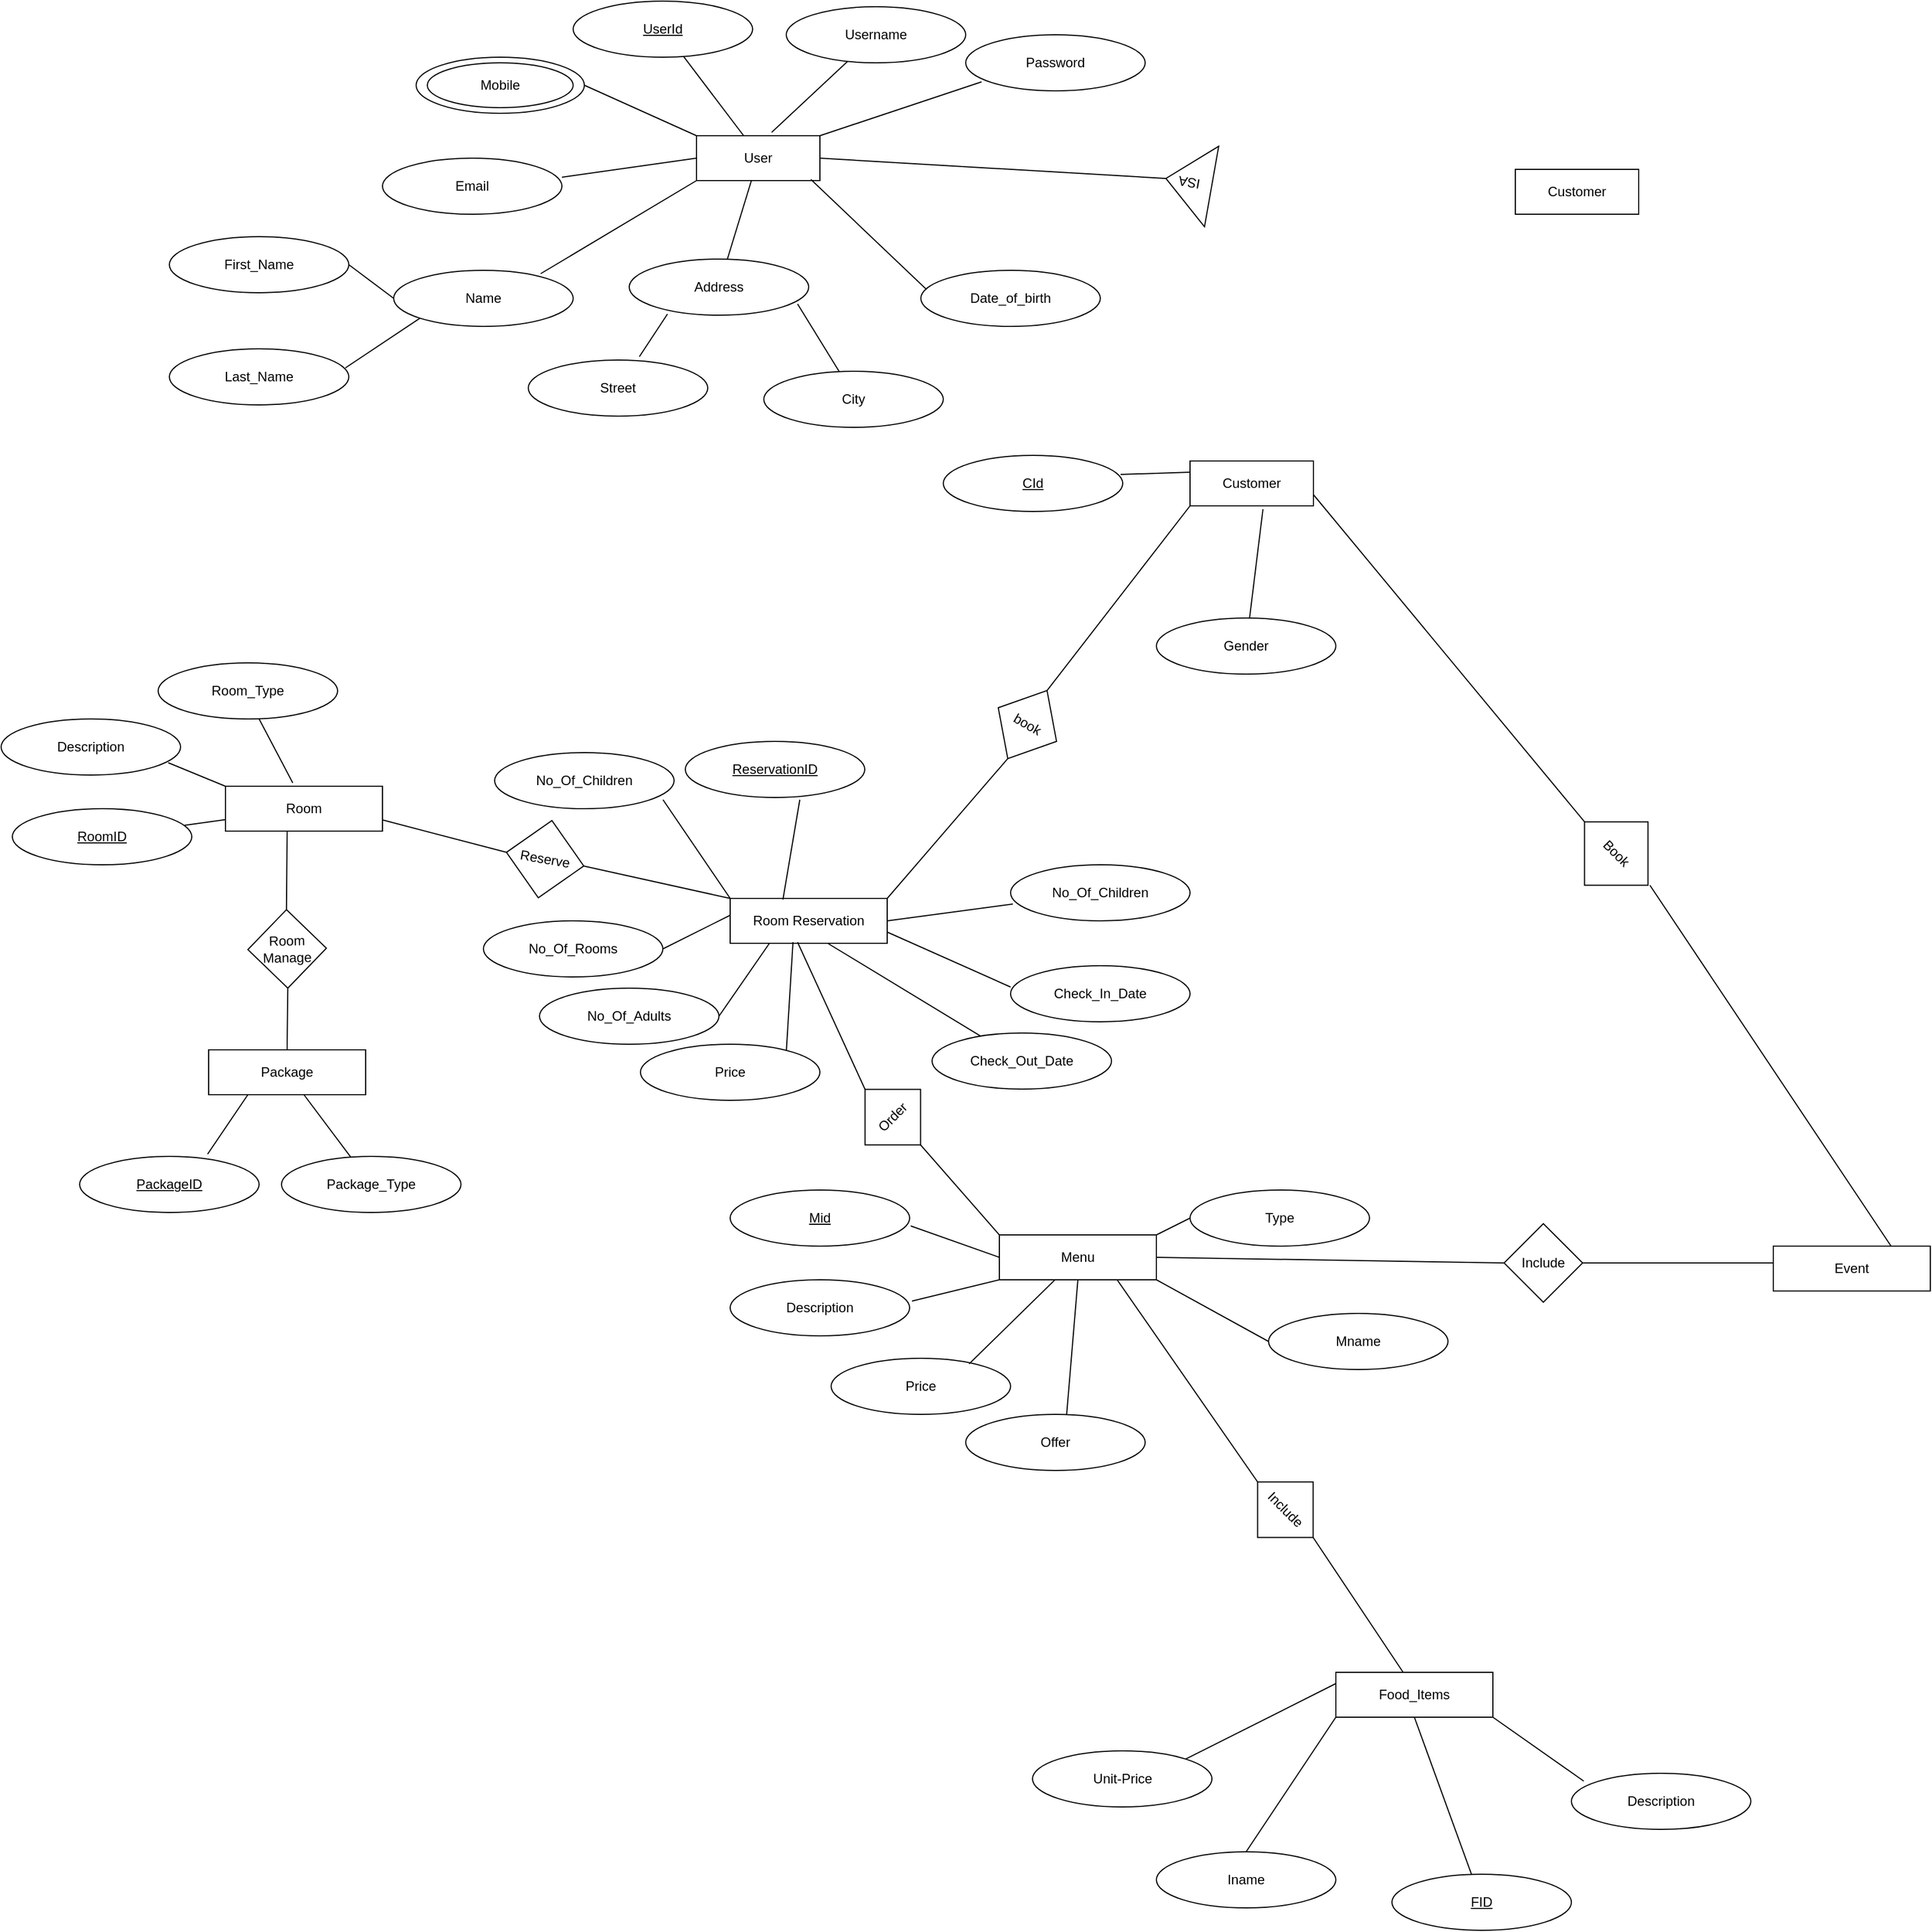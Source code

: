 <mxfile version="14.7.3" type="github">
  <diagram id="YPV3U6656D_M8a14Zf06" name="Page-1">
    <mxGraphModel dx="1884" dy="788" grid="1" gridSize="10" guides="1" tooltips="1" connect="1" arrows="1" fold="1" page="1" pageScale="1" pageWidth="1169" pageHeight="1654" math="0" shadow="0">
      <root>
        <mxCell id="0" />
        <mxCell id="1" parent="0" />
        <mxCell id="ywrFgfz7s8btJCYknNwE-1" value="User" style="rounded=0;whiteSpace=wrap;html=1;" parent="1" vertex="1">
          <mxGeometry x="160" y="140" width="110" height="40" as="geometry" />
        </mxCell>
        <mxCell id="ywrFgfz7s8btJCYknNwE-2" value="Username" style="ellipse;whiteSpace=wrap;html=1;" parent="1" vertex="1">
          <mxGeometry x="240" y="25" width="160" height="50" as="geometry" />
        </mxCell>
        <mxCell id="ywrFgfz7s8btJCYknNwE-3" value="Password" style="ellipse;whiteSpace=wrap;html=1;" parent="1" vertex="1">
          <mxGeometry x="400" y="50" width="160" height="50" as="geometry" />
        </mxCell>
        <mxCell id="ywrFgfz7s8btJCYknNwE-4" value="Date_of_birth" style="ellipse;whiteSpace=wrap;html=1;" parent="1" vertex="1">
          <mxGeometry x="360" y="260" width="160" height="50" as="geometry" />
        </mxCell>
        <mxCell id="ywrFgfz7s8btJCYknNwE-5" value="Last_Name" style="ellipse;whiteSpace=wrap;html=1;" parent="1" vertex="1">
          <mxGeometry x="-310" y="330" width="160" height="50" as="geometry" />
        </mxCell>
        <mxCell id="ywrFgfz7s8btJCYknNwE-6" value="First_Name" style="ellipse;whiteSpace=wrap;html=1;" parent="1" vertex="1">
          <mxGeometry x="-310" y="230" width="160" height="50" as="geometry" />
        </mxCell>
        <mxCell id="ywrFgfz7s8btJCYknNwE-7" value="Name" style="ellipse;whiteSpace=wrap;html=1;" parent="1" vertex="1">
          <mxGeometry x="-110" y="260" width="160" height="50" as="geometry" />
        </mxCell>
        <mxCell id="ywrFgfz7s8btJCYknNwE-8" value="&lt;u&gt;UserId&lt;/u&gt;" style="ellipse;whiteSpace=wrap;html=1;" parent="1" vertex="1">
          <mxGeometry x="50" y="20" width="160" height="50" as="geometry" />
        </mxCell>
        <mxCell id="ywrFgfz7s8btJCYknNwE-9" value="Username" style="ellipse;whiteSpace=wrap;html=1;" parent="1" vertex="1">
          <mxGeometry x="-90" y="70" width="150" height="50" as="geometry" />
        </mxCell>
        <mxCell id="ywrFgfz7s8btJCYknNwE-11" value="Email" style="ellipse;whiteSpace=wrap;html=1;" parent="1" vertex="1">
          <mxGeometry x="-120" y="160" width="160" height="50" as="geometry" />
        </mxCell>
        <mxCell id="ywrFgfz7s8btJCYknNwE-12" value="City" style="ellipse;whiteSpace=wrap;html=1;" parent="1" vertex="1">
          <mxGeometry x="220" y="350" width="160" height="50" as="geometry" />
        </mxCell>
        <mxCell id="ywrFgfz7s8btJCYknNwE-13" value="Street" style="ellipse;whiteSpace=wrap;html=1;" parent="1" vertex="1">
          <mxGeometry x="10" y="340" width="160" height="50" as="geometry" />
        </mxCell>
        <mxCell id="ywrFgfz7s8btJCYknNwE-14" value="Address" style="ellipse;whiteSpace=wrap;html=1;" parent="1" vertex="1">
          <mxGeometry x="100" y="250" width="160" height="50" as="geometry" />
        </mxCell>
        <mxCell id="ywrFgfz7s8btJCYknNwE-10" value="Mobile" style="ellipse;whiteSpace=wrap;html=1;" parent="1" vertex="1">
          <mxGeometry x="-80" y="75" width="130" height="40" as="geometry" />
        </mxCell>
        <mxCell id="ywrFgfz7s8btJCYknNwE-15" value="" style="endArrow=none;html=1;exitX=0.609;exitY=-0.075;exitDx=0;exitDy=0;exitPerimeter=0;" parent="1" source="ywrFgfz7s8btJCYknNwE-1" target="ywrFgfz7s8btJCYknNwE-2" edge="1">
          <mxGeometry width="50" height="50" relative="1" as="geometry">
            <mxPoint x="220" y="210" as="sourcePoint" />
            <mxPoint x="270" y="160" as="targetPoint" />
          </mxGeometry>
        </mxCell>
        <mxCell id="ywrFgfz7s8btJCYknNwE-16" value="" style="endArrow=none;html=1;exitX=1;exitY=0;exitDx=0;exitDy=0;entryX=0.088;entryY=0.84;entryDx=0;entryDy=0;entryPerimeter=0;" parent="1" source="ywrFgfz7s8btJCYknNwE-1" target="ywrFgfz7s8btJCYknNwE-3" edge="1">
          <mxGeometry width="50" height="50" relative="1" as="geometry">
            <mxPoint x="236.99" y="147" as="sourcePoint" />
            <mxPoint x="304.653" y="83.712" as="targetPoint" />
          </mxGeometry>
        </mxCell>
        <mxCell id="ywrFgfz7s8btJCYknNwE-17" value="" style="endArrow=none;html=1;exitX=0.382;exitY=0;exitDx=0;exitDy=0;exitPerimeter=0;" parent="1" source="ywrFgfz7s8btJCYknNwE-1" target="ywrFgfz7s8btJCYknNwE-8" edge="1">
          <mxGeometry width="50" height="50" relative="1" as="geometry">
            <mxPoint x="246.99" y="157" as="sourcePoint" />
            <mxPoint x="314.653" y="93.712" as="targetPoint" />
          </mxGeometry>
        </mxCell>
        <mxCell id="ywrFgfz7s8btJCYknNwE-18" value="" style="endArrow=none;html=1;exitX=0;exitY=0;exitDx=0;exitDy=0;entryX=1;entryY=0.5;entryDx=0;entryDy=0;" parent="1" source="ywrFgfz7s8btJCYknNwE-1" target="ywrFgfz7s8btJCYknNwE-9" edge="1">
          <mxGeometry width="50" height="50" relative="1" as="geometry">
            <mxPoint x="256.99" y="167" as="sourcePoint" />
            <mxPoint x="324.653" y="103.712" as="targetPoint" />
          </mxGeometry>
        </mxCell>
        <mxCell id="ywrFgfz7s8btJCYknNwE-19" value="" style="endArrow=none;html=1;exitX=0;exitY=0.5;exitDx=0;exitDy=0;entryX=1;entryY=0.34;entryDx=0;entryDy=0;entryPerimeter=0;" parent="1" source="ywrFgfz7s8btJCYknNwE-1" target="ywrFgfz7s8btJCYknNwE-11" edge="1">
          <mxGeometry width="50" height="50" relative="1" as="geometry">
            <mxPoint x="266.99" y="177" as="sourcePoint" />
            <mxPoint x="334.653" y="113.712" as="targetPoint" />
          </mxGeometry>
        </mxCell>
        <mxCell id="ywrFgfz7s8btJCYknNwE-20" value="" style="endArrow=none;html=1;exitX=0.819;exitY=0.06;exitDx=0;exitDy=0;exitPerimeter=0;entryX=0;entryY=1;entryDx=0;entryDy=0;" parent="1" source="ywrFgfz7s8btJCYknNwE-7" target="ywrFgfz7s8btJCYknNwE-1" edge="1">
          <mxGeometry width="50" height="50" relative="1" as="geometry">
            <mxPoint x="30" y="260" as="sourcePoint" />
            <mxPoint x="344.653" y="123.712" as="targetPoint" />
          </mxGeometry>
        </mxCell>
        <mxCell id="ywrFgfz7s8btJCYknNwE-21" value="" style="endArrow=none;html=1;" parent="1" source="ywrFgfz7s8btJCYknNwE-14" target="ywrFgfz7s8btJCYknNwE-1" edge="1">
          <mxGeometry width="50" height="50" relative="1" as="geometry">
            <mxPoint x="286.99" y="197" as="sourcePoint" />
            <mxPoint x="354.653" y="133.712" as="targetPoint" />
          </mxGeometry>
        </mxCell>
        <mxCell id="ywrFgfz7s8btJCYknNwE-22" value="" style="endArrow=none;html=1;exitX=0.031;exitY=0.34;exitDx=0;exitDy=0;exitPerimeter=0;entryX=0.927;entryY=0.975;entryDx=0;entryDy=0;entryPerimeter=0;" parent="1" source="ywrFgfz7s8btJCYknNwE-4" target="ywrFgfz7s8btJCYknNwE-1" edge="1">
          <mxGeometry width="50" height="50" relative="1" as="geometry">
            <mxPoint x="296.99" y="207" as="sourcePoint" />
            <mxPoint x="364.653" y="143.712" as="targetPoint" />
          </mxGeometry>
        </mxCell>
        <mxCell id="ywrFgfz7s8btJCYknNwE-23" value="" style="endArrow=none;html=1;exitX=0.619;exitY=-0.06;exitDx=0;exitDy=0;exitPerimeter=0;entryX=0.213;entryY=0.98;entryDx=0;entryDy=0;entryPerimeter=0;" parent="1" source="ywrFgfz7s8btJCYknNwE-13" target="ywrFgfz7s8btJCYknNwE-14" edge="1">
          <mxGeometry width="50" height="50" relative="1" as="geometry">
            <mxPoint x="306.99" y="217" as="sourcePoint" />
            <mxPoint x="374.653" y="153.712" as="targetPoint" />
          </mxGeometry>
        </mxCell>
        <mxCell id="ywrFgfz7s8btJCYknNwE-24" value="" style="endArrow=none;html=1;exitX=0.938;exitY=0.8;exitDx=0;exitDy=0;entryX=0.419;entryY=0;entryDx=0;entryDy=0;entryPerimeter=0;exitPerimeter=0;" parent="1" source="ywrFgfz7s8btJCYknNwE-14" target="ywrFgfz7s8btJCYknNwE-12" edge="1">
          <mxGeometry width="50" height="50" relative="1" as="geometry">
            <mxPoint x="316.99" y="227" as="sourcePoint" />
            <mxPoint x="384.653" y="163.712" as="targetPoint" />
          </mxGeometry>
        </mxCell>
        <mxCell id="ywrFgfz7s8btJCYknNwE-25" value="" style="endArrow=none;html=1;exitX=1;exitY=0.5;exitDx=0;exitDy=0;entryX=0;entryY=0.5;entryDx=0;entryDy=0;" parent="1" source="ywrFgfz7s8btJCYknNwE-6" target="ywrFgfz7s8btJCYknNwE-7" edge="1">
          <mxGeometry width="50" height="50" relative="1" as="geometry">
            <mxPoint x="326.99" y="237" as="sourcePoint" />
            <mxPoint x="394.653" y="173.712" as="targetPoint" />
          </mxGeometry>
        </mxCell>
        <mxCell id="ywrFgfz7s8btJCYknNwE-26" value="" style="endArrow=none;html=1;exitX=0.981;exitY=0.34;exitDx=0;exitDy=0;exitPerimeter=0;entryX=0;entryY=1;entryDx=0;entryDy=0;" parent="1" source="ywrFgfz7s8btJCYknNwE-5" target="ywrFgfz7s8btJCYknNwE-7" edge="1">
          <mxGeometry width="50" height="50" relative="1" as="geometry">
            <mxPoint x="336.99" y="247" as="sourcePoint" />
            <mxPoint x="404.653" y="183.712" as="targetPoint" />
          </mxGeometry>
        </mxCell>
        <mxCell id="ywrFgfz7s8btJCYknNwE-27" value="ISA" style="triangle;whiteSpace=wrap;html=1;rotation=-170;" parent="1" vertex="1">
          <mxGeometry x="578.19" y="145.29" width="41.35" height="72.8" as="geometry" />
        </mxCell>
        <mxCell id="ywrFgfz7s8btJCYknNwE-28" value="" style="endArrow=none;html=1;entryX=1;entryY=0.5;entryDx=0;entryDy=0;exitX=1;exitY=0.5;exitDx=0;exitDy=0;" parent="1" source="ywrFgfz7s8btJCYknNwE-27" target="ywrFgfz7s8btJCYknNwE-1" edge="1">
          <mxGeometry width="50" height="50" relative="1" as="geometry">
            <mxPoint x="220" y="270" as="sourcePoint" />
            <mxPoint x="270" y="220" as="targetPoint" />
          </mxGeometry>
        </mxCell>
        <mxCell id="ywrFgfz7s8btJCYknNwE-30" value="Customer" style="rounded=0;whiteSpace=wrap;html=1;" parent="1" vertex="1">
          <mxGeometry x="600" y="430" width="110" height="40" as="geometry" />
        </mxCell>
        <mxCell id="ywrFgfz7s8btJCYknNwE-31" value="Gender" style="ellipse;whiteSpace=wrap;html=1;" parent="1" vertex="1">
          <mxGeometry x="570" y="570" width="160" height="50" as="geometry" />
        </mxCell>
        <mxCell id="ywrFgfz7s8btJCYknNwE-33" value="&lt;u&gt;CId&lt;/u&gt;" style="ellipse;whiteSpace=wrap;html=1;" parent="1" vertex="1">
          <mxGeometry x="380" y="425" width="160" height="50" as="geometry" />
        </mxCell>
        <mxCell id="ywrFgfz7s8btJCYknNwE-34" value="" style="endArrow=none;html=1;entryX=0;entryY=0.25;entryDx=0;entryDy=0;exitX=0.988;exitY=0.34;exitDx=0;exitDy=0;exitPerimeter=0;" parent="1" source="ywrFgfz7s8btJCYknNwE-33" target="ywrFgfz7s8btJCYknNwE-30" edge="1">
          <mxGeometry width="50" height="50" relative="1" as="geometry">
            <mxPoint x="220" y="450" as="sourcePoint" />
            <mxPoint x="270" y="400" as="targetPoint" />
          </mxGeometry>
        </mxCell>
        <mxCell id="ywrFgfz7s8btJCYknNwE-36" value="" style="endArrow=none;html=1;entryX=0.591;entryY=1.075;entryDx=0;entryDy=0;entryPerimeter=0;" parent="1" source="ywrFgfz7s8btJCYknNwE-31" target="ywrFgfz7s8btJCYknNwE-30" edge="1">
          <mxGeometry width="50" height="50" relative="1" as="geometry">
            <mxPoint x="220" y="450" as="sourcePoint" />
            <mxPoint x="270" y="400" as="targetPoint" />
          </mxGeometry>
        </mxCell>
        <mxCell id="ywrFgfz7s8btJCYknNwE-37" value="Room Reservation" style="rounded=0;whiteSpace=wrap;html=1;" parent="1" vertex="1">
          <mxGeometry x="190" y="820" width="140" height="40" as="geometry" />
        </mxCell>
        <mxCell id="ywrFgfz7s8btJCYknNwE-38" value="book" style="rhombus;whiteSpace=wrap;html=1;direction=south;rotation=30;" parent="1" vertex="1">
          <mxGeometry x="425" y="630" width="60" height="70" as="geometry" />
        </mxCell>
        <mxCell id="ywrFgfz7s8btJCYknNwE-39" value="" style="endArrow=none;html=1;entryX=1;entryY=0.5;entryDx=0;entryDy=0;exitX=1;exitY=0;exitDx=0;exitDy=0;" parent="1" source="ywrFgfz7s8btJCYknNwE-37" target="ywrFgfz7s8btJCYknNwE-38" edge="1">
          <mxGeometry width="50" height="50" relative="1" as="geometry">
            <mxPoint x="220" y="660" as="sourcePoint" />
            <mxPoint x="270" y="610" as="targetPoint" />
          </mxGeometry>
        </mxCell>
        <mxCell id="ywrFgfz7s8btJCYknNwE-40" value="" style="endArrow=none;html=1;entryX=0;entryY=1;entryDx=0;entryDy=0;exitX=0;exitY=0.5;exitDx=0;exitDy=0;" parent="1" source="ywrFgfz7s8btJCYknNwE-38" target="ywrFgfz7s8btJCYknNwE-30" edge="1">
          <mxGeometry width="50" height="50" relative="1" as="geometry">
            <mxPoint x="220" y="660" as="sourcePoint" />
            <mxPoint x="270" y="610" as="targetPoint" />
          </mxGeometry>
        </mxCell>
        <mxCell id="ywrFgfz7s8btJCYknNwE-41" value="&lt;u&gt;ReservationID&lt;/u&gt;" style="ellipse;whiteSpace=wrap;html=1;" parent="1" vertex="1">
          <mxGeometry x="150" y="680" width="160" height="50" as="geometry" />
        </mxCell>
        <mxCell id="ywrFgfz7s8btJCYknNwE-42" value="No_Of_Children" style="ellipse;whiteSpace=wrap;html=1;" parent="1" vertex="1">
          <mxGeometry x="-20" y="690" width="160" height="50" as="geometry" />
        </mxCell>
        <mxCell id="ywrFgfz7s8btJCYknNwE-43" value="No_Of_Rooms" style="ellipse;whiteSpace=wrap;html=1;" parent="1" vertex="1">
          <mxGeometry x="-30" y="840" width="160" height="50" as="geometry" />
        </mxCell>
        <mxCell id="ywrFgfz7s8btJCYknNwE-44" value="Price" style="ellipse;whiteSpace=wrap;html=1;" parent="1" vertex="1">
          <mxGeometry x="110" y="950" width="160" height="50" as="geometry" />
        </mxCell>
        <mxCell id="ywrFgfz7s8btJCYknNwE-45" value="Check_Out_Date" style="ellipse;whiteSpace=wrap;html=1;" parent="1" vertex="1">
          <mxGeometry x="370" y="940" width="160" height="50" as="geometry" />
        </mxCell>
        <mxCell id="ywrFgfz7s8btJCYknNwE-46" value="Check_In_Date" style="ellipse;whiteSpace=wrap;html=1;" parent="1" vertex="1">
          <mxGeometry x="440" y="880" width="160" height="50" as="geometry" />
        </mxCell>
        <mxCell id="ywrFgfz7s8btJCYknNwE-47" value="No_Of_Children" style="ellipse;whiteSpace=wrap;html=1;" parent="1" vertex="1">
          <mxGeometry x="440" y="790" width="160" height="50" as="geometry" />
        </mxCell>
        <mxCell id="ywrFgfz7s8btJCYknNwE-48" value="No_Of_Adults" style="ellipse;whiteSpace=wrap;html=1;" parent="1" vertex="1">
          <mxGeometry x="20" y="900" width="160" height="50" as="geometry" />
        </mxCell>
        <mxCell id="ywrFgfz7s8btJCYknNwE-49" value="" style="endArrow=none;html=1;exitX=0.638;exitY=1.04;exitDx=0;exitDy=0;exitPerimeter=0;entryX=0.336;entryY=0.025;entryDx=0;entryDy=0;entryPerimeter=0;" parent="1" source="ywrFgfz7s8btJCYknNwE-41" target="ywrFgfz7s8btJCYknNwE-37" edge="1">
          <mxGeometry width="50" height="50" relative="1" as="geometry">
            <mxPoint x="220" y="900" as="sourcePoint" />
            <mxPoint x="270" y="850" as="targetPoint" />
          </mxGeometry>
        </mxCell>
        <mxCell id="ywrFgfz7s8btJCYknNwE-50" value="" style="endArrow=none;html=1;entryX=0;entryY=0;entryDx=0;entryDy=0;exitX=0.938;exitY=0.84;exitDx=0;exitDy=0;exitPerimeter=0;" parent="1" source="ywrFgfz7s8btJCYknNwE-42" target="ywrFgfz7s8btJCYknNwE-37" edge="1">
          <mxGeometry width="50" height="50" relative="1" as="geometry">
            <mxPoint x="130" y="720" as="sourcePoint" />
            <mxPoint x="247.04" y="831" as="targetPoint" />
          </mxGeometry>
        </mxCell>
        <mxCell id="ywrFgfz7s8btJCYknNwE-51" value="" style="endArrow=none;html=1;exitX=1;exitY=0.5;exitDx=0;exitDy=0;" parent="1" source="ywrFgfz7s8btJCYknNwE-43" edge="1">
          <mxGeometry width="50" height="50" relative="1" as="geometry">
            <mxPoint x="212.08" y="772" as="sourcePoint" />
            <mxPoint x="190" y="835" as="targetPoint" />
          </mxGeometry>
        </mxCell>
        <mxCell id="ywrFgfz7s8btJCYknNwE-52" value="" style="endArrow=none;html=1;exitX=1;exitY=0.5;exitDx=0;exitDy=0;entryX=0.25;entryY=1;entryDx=0;entryDy=0;" parent="1" source="ywrFgfz7s8btJCYknNwE-48" target="ywrFgfz7s8btJCYknNwE-37" edge="1">
          <mxGeometry width="50" height="50" relative="1" as="geometry">
            <mxPoint x="222.08" y="782" as="sourcePoint" />
            <mxPoint x="267.04" y="851" as="targetPoint" />
          </mxGeometry>
        </mxCell>
        <mxCell id="ywrFgfz7s8btJCYknNwE-53" value="" style="endArrow=none;html=1;exitX=0.4;exitY=0.975;exitDx=0;exitDy=0;exitPerimeter=0;entryX=0.813;entryY=0.12;entryDx=0;entryDy=0;entryPerimeter=0;" parent="1" source="ywrFgfz7s8btJCYknNwE-37" target="ywrFgfz7s8btJCYknNwE-44" edge="1">
          <mxGeometry width="50" height="50" relative="1" as="geometry">
            <mxPoint x="232.08" y="792" as="sourcePoint" />
            <mxPoint x="277.04" y="861" as="targetPoint" />
          </mxGeometry>
        </mxCell>
        <mxCell id="ywrFgfz7s8btJCYknNwE-54" value="" style="endArrow=none;html=1;exitX=0.621;exitY=1;exitDx=0;exitDy=0;exitPerimeter=0;" parent="1" source="ywrFgfz7s8btJCYknNwE-37" target="ywrFgfz7s8btJCYknNwE-45" edge="1">
          <mxGeometry width="50" height="50" relative="1" as="geometry">
            <mxPoint x="242.08" y="802" as="sourcePoint" />
            <mxPoint x="287.04" y="871" as="targetPoint" />
          </mxGeometry>
        </mxCell>
        <mxCell id="ywrFgfz7s8btJCYknNwE-55" value="" style="endArrow=none;html=1;exitX=1;exitY=0.75;exitDx=0;exitDy=0;entryX=0;entryY=0.38;entryDx=0;entryDy=0;entryPerimeter=0;" parent="1" source="ywrFgfz7s8btJCYknNwE-37" target="ywrFgfz7s8btJCYknNwE-46" edge="1">
          <mxGeometry width="50" height="50" relative="1" as="geometry">
            <mxPoint x="252.08" y="812" as="sourcePoint" />
            <mxPoint x="297.04" y="881" as="targetPoint" />
          </mxGeometry>
        </mxCell>
        <mxCell id="ywrFgfz7s8btJCYknNwE-56" value="" style="endArrow=none;html=1;exitX=1;exitY=0.5;exitDx=0;exitDy=0;entryX=0.013;entryY=0.7;entryDx=0;entryDy=0;entryPerimeter=0;" parent="1" source="ywrFgfz7s8btJCYknNwE-37" target="ywrFgfz7s8btJCYknNwE-47" edge="1">
          <mxGeometry width="50" height="50" relative="1" as="geometry">
            <mxPoint x="262.08" y="822" as="sourcePoint" />
            <mxPoint x="307.04" y="891" as="targetPoint" />
          </mxGeometry>
        </mxCell>
        <mxCell id="ywrFgfz7s8btJCYknNwE-57" value="Menu" style="rounded=0;whiteSpace=wrap;html=1;" parent="1" vertex="1">
          <mxGeometry x="430" y="1120" width="140" height="40" as="geometry" />
        </mxCell>
        <mxCell id="ywrFgfz7s8btJCYknNwE-58" value="Mname" style="ellipse;whiteSpace=wrap;html=1;" parent="1" vertex="1">
          <mxGeometry x="670" y="1190" width="160" height="50" as="geometry" />
        </mxCell>
        <mxCell id="ywrFgfz7s8btJCYknNwE-59" value="Price" style="ellipse;whiteSpace=wrap;html=1;" parent="1" vertex="1">
          <mxGeometry x="280" y="1230" width="160" height="50" as="geometry" />
        </mxCell>
        <mxCell id="ywrFgfz7s8btJCYknNwE-60" value="Description" style="ellipse;whiteSpace=wrap;html=1;" parent="1" vertex="1">
          <mxGeometry x="190" y="1160" width="160" height="50" as="geometry" />
        </mxCell>
        <mxCell id="ywrFgfz7s8btJCYknNwE-61" value="&lt;u&gt;Mid&lt;/u&gt;" style="ellipse;whiteSpace=wrap;html=1;" parent="1" vertex="1">
          <mxGeometry x="190" y="1080" width="160" height="50" as="geometry" />
        </mxCell>
        <mxCell id="ywrFgfz7s8btJCYknNwE-62" value="Type" style="ellipse;whiteSpace=wrap;html=1;" parent="1" vertex="1">
          <mxGeometry x="600" y="1080" width="160" height="50" as="geometry" />
        </mxCell>
        <mxCell id="ywrFgfz7s8btJCYknNwE-63" value="Offer" style="ellipse;whiteSpace=wrap;html=1;" parent="1" vertex="1">
          <mxGeometry x="400" y="1280" width="160" height="50" as="geometry" />
        </mxCell>
        <mxCell id="ywrFgfz7s8btJCYknNwE-64" value="" style="endArrow=none;html=1;entryX=0;entryY=0.5;entryDx=0;entryDy=0;exitX=1.006;exitY=0.64;exitDx=0;exitDy=0;exitPerimeter=0;" parent="1" source="ywrFgfz7s8btJCYknNwE-61" target="ywrFgfz7s8btJCYknNwE-57" edge="1">
          <mxGeometry width="50" height="50" relative="1" as="geometry">
            <mxPoint x="220" y="1200" as="sourcePoint" />
            <mxPoint x="270" y="1150" as="targetPoint" />
          </mxGeometry>
        </mxCell>
        <mxCell id="ywrFgfz7s8btJCYknNwE-65" value="" style="endArrow=none;html=1;entryX=0;entryY=1;entryDx=0;entryDy=0;exitX=1.013;exitY=0.38;exitDx=0;exitDy=0;exitPerimeter=0;" parent="1" source="ywrFgfz7s8btJCYknNwE-60" target="ywrFgfz7s8btJCYknNwE-57" edge="1">
          <mxGeometry width="50" height="50" relative="1" as="geometry">
            <mxPoint x="220" y="1200" as="sourcePoint" />
            <mxPoint x="270" y="1150" as="targetPoint" />
          </mxGeometry>
        </mxCell>
        <mxCell id="ywrFgfz7s8btJCYknNwE-67" value="" style="endArrow=none;html=1;exitX=0.769;exitY=0.1;exitDx=0;exitDy=0;exitPerimeter=0;" parent="1" source="ywrFgfz7s8btJCYknNwE-59" target="ywrFgfz7s8btJCYknNwE-57" edge="1">
          <mxGeometry width="50" height="50" relative="1" as="geometry">
            <mxPoint x="220" y="1200" as="sourcePoint" />
            <mxPoint x="270" y="1150" as="targetPoint" />
          </mxGeometry>
        </mxCell>
        <mxCell id="ywrFgfz7s8btJCYknNwE-70" value="" style="endArrow=none;html=1;entryX=0.5;entryY=1;entryDx=0;entryDy=0;" parent="1" target="ywrFgfz7s8btJCYknNwE-57" edge="1">
          <mxGeometry width="50" height="50" relative="1" as="geometry">
            <mxPoint x="490" y="1280" as="sourcePoint" />
            <mxPoint x="270" y="1150" as="targetPoint" />
          </mxGeometry>
        </mxCell>
        <mxCell id="ywrFgfz7s8btJCYknNwE-71" value="" style="endArrow=none;html=1;entryX=1;entryY=0;entryDx=0;entryDy=0;exitX=0;exitY=0.5;exitDx=0;exitDy=0;" parent="1" source="ywrFgfz7s8btJCYknNwE-62" target="ywrFgfz7s8btJCYknNwE-57" edge="1">
          <mxGeometry width="50" height="50" relative="1" as="geometry">
            <mxPoint x="220" y="1200" as="sourcePoint" />
            <mxPoint x="270" y="1150" as="targetPoint" />
          </mxGeometry>
        </mxCell>
        <mxCell id="ywrFgfz7s8btJCYknNwE-72" value="" style="endArrow=none;html=1;entryX=0;entryY=0.5;entryDx=0;entryDy=0;exitX=1;exitY=1;exitDx=0;exitDy=0;" parent="1" source="ywrFgfz7s8btJCYknNwE-57" target="ywrFgfz7s8btJCYknNwE-58" edge="1">
          <mxGeometry width="50" height="50" relative="1" as="geometry">
            <mxPoint x="220" y="1200" as="sourcePoint" />
            <mxPoint x="270" y="1150" as="targetPoint" />
          </mxGeometry>
        </mxCell>
        <mxCell id="ywrFgfz7s8btJCYknNwE-73" value="Order" style="rhombus;whiteSpace=wrap;html=1;rotation=-45;" parent="1" vertex="1">
          <mxGeometry x="300" y="980" width="70" height="70" as="geometry" />
        </mxCell>
        <mxCell id="ywrFgfz7s8btJCYknNwE-74" value="" style="endArrow=none;html=1;exitX=0.429;exitY=0.975;exitDx=0;exitDy=0;entryX=0.5;entryY=0;entryDx=0;entryDy=0;exitPerimeter=0;" parent="1" source="ywrFgfz7s8btJCYknNwE-37" target="ywrFgfz7s8btJCYknNwE-73" edge="1">
          <mxGeometry width="50" height="50" relative="1" as="geometry">
            <mxPoint x="220" y="1110" as="sourcePoint" />
            <mxPoint x="270" y="1060" as="targetPoint" />
          </mxGeometry>
        </mxCell>
        <mxCell id="ywrFgfz7s8btJCYknNwE-75" value="" style="endArrow=none;html=1;exitX=0;exitY=0;exitDx=0;exitDy=0;entryX=0.5;entryY=1;entryDx=0;entryDy=0;" parent="1" source="ywrFgfz7s8btJCYknNwE-57" target="ywrFgfz7s8btJCYknNwE-73" edge="1">
          <mxGeometry width="50" height="50" relative="1" as="geometry">
            <mxPoint x="220" y="1110" as="sourcePoint" />
            <mxPoint x="270" y="1060" as="targetPoint" />
          </mxGeometry>
        </mxCell>
        <mxCell id="5CmYQyaG9mHsX2ngIsFJ-1" value="Room" style="rounded=0;whiteSpace=wrap;html=1;" parent="1" vertex="1">
          <mxGeometry x="-260" y="720" width="140" height="40" as="geometry" />
        </mxCell>
        <mxCell id="5CmYQyaG9mHsX2ngIsFJ-2" value="Description" style="ellipse;whiteSpace=wrap;html=1;" parent="1" vertex="1">
          <mxGeometry x="-460" y="660" width="160" height="50" as="geometry" />
        </mxCell>
        <mxCell id="5CmYQyaG9mHsX2ngIsFJ-3" value="" style="endArrow=none;html=1;exitX=0;exitY=0;exitDx=0;exitDy=0;entryX=0.931;entryY=0.78;entryDx=0;entryDy=0;entryPerimeter=0;" parent="1" source="5CmYQyaG9mHsX2ngIsFJ-1" target="5CmYQyaG9mHsX2ngIsFJ-2" edge="1">
          <mxGeometry width="50" height="50" relative="1" as="geometry">
            <mxPoint x="-230" y="1030" as="sourcePoint" />
            <mxPoint x="-165" y="985" as="targetPoint" />
          </mxGeometry>
        </mxCell>
        <mxCell id="5CmYQyaG9mHsX2ngIsFJ-4" value="&lt;u&gt;RoomID&lt;/u&gt;" style="ellipse;whiteSpace=wrap;html=1;" parent="1" vertex="1">
          <mxGeometry x="-450" y="740" width="160" height="50" as="geometry" />
        </mxCell>
        <mxCell id="5CmYQyaG9mHsX2ngIsFJ-5" value="Room_Type" style="ellipse;whiteSpace=wrap;html=1;" parent="1" vertex="1">
          <mxGeometry x="-320" y="610" width="160" height="50" as="geometry" />
        </mxCell>
        <mxCell id="5CmYQyaG9mHsX2ngIsFJ-6" value="" style="endArrow=none;html=1;" parent="1" edge="1">
          <mxGeometry width="50" height="50" relative="1" as="geometry">
            <mxPoint x="-200" y="717" as="sourcePoint" />
            <mxPoint x="-230" y="660" as="targetPoint" />
          </mxGeometry>
        </mxCell>
        <mxCell id="5CmYQyaG9mHsX2ngIsFJ-7" value="" style="endArrow=none;html=1;" parent="1" source="5CmYQyaG9mHsX2ngIsFJ-1" target="5CmYQyaG9mHsX2ngIsFJ-4" edge="1">
          <mxGeometry width="50" height="50" relative="1" as="geometry">
            <mxPoint x="-100" y="1030" as="sourcePoint" />
            <mxPoint x="-150" y="980" as="targetPoint" />
          </mxGeometry>
        </mxCell>
        <mxCell id="5CmYQyaG9mHsX2ngIsFJ-9" value="" style="endArrow=none;html=1;entryX=1;entryY=0.5;entryDx=0;entryDy=0;" parent="1" target="5CmYQyaG9mHsX2ngIsFJ-10" edge="1">
          <mxGeometry width="50" height="50" relative="1" as="geometry">
            <mxPoint x="-205.0" y="760" as="sourcePoint" />
            <mxPoint x="-205" y="800" as="targetPoint" />
          </mxGeometry>
        </mxCell>
        <mxCell id="5CmYQyaG9mHsX2ngIsFJ-10" value="Room Manage" style="rhombus;whiteSpace=wrap;html=1;rotation=359;direction=north;strokeWidth=1;" parent="1" vertex="1">
          <mxGeometry x="-240" y="830" width="70" height="70" as="geometry" />
        </mxCell>
        <mxCell id="5CmYQyaG9mHsX2ngIsFJ-12" value="" style="endArrow=none;html=1;exitX=0;exitY=0.5;exitDx=0;exitDy=0;" parent="1" source="5CmYQyaG9mHsX2ngIsFJ-10" edge="1">
          <mxGeometry width="50" height="50" relative="1" as="geometry">
            <mxPoint x="-205.5" y="940" as="sourcePoint" />
            <mxPoint x="-205" y="960" as="targetPoint" />
            <Array as="points">
              <mxPoint x="-205" y="950" />
            </Array>
          </mxGeometry>
        </mxCell>
        <mxCell id="5CmYQyaG9mHsX2ngIsFJ-14" value="Package" style="rounded=0;whiteSpace=wrap;html=1;" parent="1" vertex="1">
          <mxGeometry x="-275" y="955" width="140" height="40" as="geometry" />
        </mxCell>
        <mxCell id="5CmYQyaG9mHsX2ngIsFJ-16" value="&lt;u&gt;PackageID&lt;/u&gt;" style="ellipse;whiteSpace=wrap;html=1;" parent="1" vertex="1">
          <mxGeometry x="-390" y="1050" width="160" height="50" as="geometry" />
        </mxCell>
        <mxCell id="5CmYQyaG9mHsX2ngIsFJ-17" value="Package_Type" style="ellipse;whiteSpace=wrap;html=1;" parent="1" vertex="1">
          <mxGeometry x="-210" y="1050" width="160" height="50" as="geometry" />
        </mxCell>
        <mxCell id="5CmYQyaG9mHsX2ngIsFJ-20" value="" style="endArrow=none;html=1;exitX=0.25;exitY=1;exitDx=0;exitDy=0;entryX=0.713;entryY=-0.04;entryDx=0;entryDy=0;entryPerimeter=0;" parent="1" source="5CmYQyaG9mHsX2ngIsFJ-14" target="5CmYQyaG9mHsX2ngIsFJ-16" edge="1">
          <mxGeometry width="50" height="50" relative="1" as="geometry">
            <mxPoint x="-320.0" y="1070" as="sourcePoint" />
            <mxPoint x="-319.5" y="1140" as="targetPoint" />
          </mxGeometry>
        </mxCell>
        <mxCell id="5CmYQyaG9mHsX2ngIsFJ-22" value="" style="endArrow=none;html=1;exitX=0.607;exitY=1;exitDx=0;exitDy=0;exitPerimeter=0;" parent="1" source="5CmYQyaG9mHsX2ngIsFJ-14" target="5CmYQyaG9mHsX2ngIsFJ-17" edge="1">
          <mxGeometry width="50" height="50" relative="1" as="geometry">
            <mxPoint x="-217.75" y="1100" as="sourcePoint" />
            <mxPoint x="-262.25" y="1140" as="targetPoint" />
          </mxGeometry>
        </mxCell>
        <mxCell id="5CmYQyaG9mHsX2ngIsFJ-25" value="" style="endArrow=none;html=1;exitX=1;exitY=0.75;exitDx=0;exitDy=0;entryX=0.5;entryY=1;entryDx=0;entryDy=0;" parent="1" source="5CmYQyaG9mHsX2ngIsFJ-1" target="5CmYQyaG9mHsX2ngIsFJ-23" edge="1">
          <mxGeometry width="50" height="50" relative="1" as="geometry">
            <mxPoint x="-232.04" y="820" as="sourcePoint" />
            <mxPoint x="-90" y="800" as="targetPoint" />
            <Array as="points" />
          </mxGeometry>
        </mxCell>
        <mxCell id="5CmYQyaG9mHsX2ngIsFJ-27" value="" style="endArrow=none;html=1;exitX=0.5;exitY=0;exitDx=0;exitDy=0;startArrow=none;" parent="1" source="5CmYQyaG9mHsX2ngIsFJ-23" edge="1">
          <mxGeometry width="50" height="50" relative="1" as="geometry">
            <mxPoint x="-20" y="789.5" as="sourcePoint" />
            <mxPoint x="190" y="820" as="targetPoint" />
            <Array as="points" />
          </mxGeometry>
        </mxCell>
        <mxCell id="5CmYQyaG9mHsX2ngIsFJ-23" value="Reserve" style="rhombus;whiteSpace=wrap;html=1;rotation=10;direction=south;strokeWidth=1;" parent="1" vertex="1">
          <mxGeometry x="-10" y="750" width="70" height="70" as="geometry" />
        </mxCell>
        <mxCell id="5CmYQyaG9mHsX2ngIsFJ-31" style="edgeStyle=orthogonalEdgeStyle;rounded=0;orthogonalLoop=1;jettySize=auto;html=1;exitX=0.5;exitY=1;exitDx=0;exitDy=0;" parent="1" source="5CmYQyaG9mHsX2ngIsFJ-5" target="5CmYQyaG9mHsX2ngIsFJ-5" edge="1">
          <mxGeometry relative="1" as="geometry" />
        </mxCell>
        <mxCell id="5CmYQyaG9mHsX2ngIsFJ-34" value="Customer" style="rounded=0;whiteSpace=wrap;html=1;" parent="1" vertex="1">
          <mxGeometry x="890" y="170" width="110" height="40" as="geometry" />
        </mxCell>
        <mxCell id="U7t26g4rNkwfiV-xm9E4-1" value="Include" style="rhombus;whiteSpace=wrap;html=1;" vertex="1" parent="1">
          <mxGeometry x="880" y="1110" width="70" height="70" as="geometry" />
        </mxCell>
        <mxCell id="U7t26g4rNkwfiV-xm9E4-2" value="" style="endArrow=none;html=1;exitX=1;exitY=0.5;exitDx=0;exitDy=0;entryX=0;entryY=0.5;entryDx=0;entryDy=0;" edge="1" parent="1" source="ywrFgfz7s8btJCYknNwE-57" target="U7t26g4rNkwfiV-xm9E4-1">
          <mxGeometry width="50" height="50" relative="1" as="geometry">
            <mxPoint x="730" y="1160" as="sourcePoint" />
            <mxPoint x="780" y="1110" as="targetPoint" />
          </mxGeometry>
        </mxCell>
        <mxCell id="U7t26g4rNkwfiV-xm9E4-3" value="" style="endArrow=none;html=1;exitX=1;exitY=0.5;exitDx=0;exitDy=0;" edge="1" parent="1" source="U7t26g4rNkwfiV-xm9E4-1">
          <mxGeometry width="50" height="50" relative="1" as="geometry">
            <mxPoint x="1100" y="1160" as="sourcePoint" />
            <mxPoint x="1120" y="1145" as="targetPoint" />
          </mxGeometry>
        </mxCell>
        <mxCell id="U7t26g4rNkwfiV-xm9E4-4" value="Event" style="rounded=0;whiteSpace=wrap;html=1;" vertex="1" parent="1">
          <mxGeometry x="1120" y="1130" width="140" height="40" as="geometry" />
        </mxCell>
        <mxCell id="U7t26g4rNkwfiV-xm9E4-5" value="Book" style="rhombus;whiteSpace=wrap;html=1;rotation=45;" vertex="1" parent="1">
          <mxGeometry x="940" y="740" width="80" height="80" as="geometry" />
        </mxCell>
        <mxCell id="U7t26g4rNkwfiV-xm9E4-6" value="" style="endArrow=none;html=1;exitX=1;exitY=0.75;exitDx=0;exitDy=0;entryX=0;entryY=0.5;entryDx=0;entryDy=0;" edge="1" parent="1" source="ywrFgfz7s8btJCYknNwE-30" target="U7t26g4rNkwfiV-xm9E4-5">
          <mxGeometry width="50" height="50" relative="1" as="geometry">
            <mxPoint x="880" y="830" as="sourcePoint" />
            <mxPoint x="930" y="780" as="targetPoint" />
          </mxGeometry>
        </mxCell>
        <mxCell id="U7t26g4rNkwfiV-xm9E4-7" value="" style="endArrow=none;html=1;exitX=1;exitY=0.75;exitDx=0;exitDy=0;entryX=0.75;entryY=0;entryDx=0;entryDy=0;" edge="1" parent="1" target="U7t26g4rNkwfiV-xm9E4-4">
          <mxGeometry width="50" height="50" relative="1" as="geometry">
            <mxPoint x="1010" y="808.28" as="sourcePoint" />
            <mxPoint x="1251.716" y="1099.996" as="targetPoint" />
          </mxGeometry>
        </mxCell>
        <mxCell id="U7t26g4rNkwfiV-xm9E4-8" value="Include" style="rhombus;whiteSpace=wrap;html=1;rotation=45;" vertex="1" parent="1">
          <mxGeometry x="650" y="1330" width="70" height="70" as="geometry" />
        </mxCell>
        <mxCell id="U7t26g4rNkwfiV-xm9E4-9" value="" style="endArrow=none;html=1;exitX=0.75;exitY=1;exitDx=0;exitDy=0;entryX=0;entryY=0.5;entryDx=0;entryDy=0;" edge="1" parent="1" source="ywrFgfz7s8btJCYknNwE-57" target="U7t26g4rNkwfiV-xm9E4-8">
          <mxGeometry width="50" height="50" relative="1" as="geometry">
            <mxPoint x="650" y="1290" as="sourcePoint" />
            <mxPoint x="700" y="1240" as="targetPoint" />
          </mxGeometry>
        </mxCell>
        <mxCell id="U7t26g4rNkwfiV-xm9E4-10" value="" style="endArrow=none;html=1;exitX=1;exitY=0.5;exitDx=0;exitDy=0;" edge="1" parent="1" source="U7t26g4rNkwfiV-xm9E4-8">
          <mxGeometry width="50" height="50" relative="1" as="geometry">
            <mxPoint x="650" y="1290" as="sourcePoint" />
            <mxPoint x="790" y="1510" as="targetPoint" />
          </mxGeometry>
        </mxCell>
        <mxCell id="U7t26g4rNkwfiV-xm9E4-12" value="Food_Items" style="rounded=0;whiteSpace=wrap;html=1;" vertex="1" parent="1">
          <mxGeometry x="730" y="1510" width="140" height="40" as="geometry" />
        </mxCell>
        <mxCell id="U7t26g4rNkwfiV-xm9E4-13" value="Unit-Price" style="ellipse;whiteSpace=wrap;html=1;" vertex="1" parent="1">
          <mxGeometry x="459.54" y="1580" width="160" height="50" as="geometry" />
        </mxCell>
        <mxCell id="U7t26g4rNkwfiV-xm9E4-14" value="Iname" style="ellipse;whiteSpace=wrap;html=1;" vertex="1" parent="1">
          <mxGeometry x="570" y="1670" width="160" height="50" as="geometry" />
        </mxCell>
        <mxCell id="U7t26g4rNkwfiV-xm9E4-15" value="&lt;u&gt;FID&lt;/u&gt;" style="ellipse;whiteSpace=wrap;html=1;" vertex="1" parent="1">
          <mxGeometry x="780" y="1690" width="160" height="50" as="geometry" />
        </mxCell>
        <mxCell id="U7t26g4rNkwfiV-xm9E4-16" value="Description" style="ellipse;whiteSpace=wrap;html=1;" vertex="1" parent="1">
          <mxGeometry x="940" y="1600" width="160" height="50" as="geometry" />
        </mxCell>
        <mxCell id="U7t26g4rNkwfiV-xm9E4-17" value="" style="endArrow=none;html=1;exitX=1;exitY=0;exitDx=0;exitDy=0;entryX=0;entryY=0.25;entryDx=0;entryDy=0;" edge="1" parent="1" source="U7t26g4rNkwfiV-xm9E4-13" target="U7t26g4rNkwfiV-xm9E4-12">
          <mxGeometry width="50" height="50" relative="1" as="geometry">
            <mxPoint x="720" y="1460" as="sourcePoint" />
            <mxPoint x="770" y="1410" as="targetPoint" />
          </mxGeometry>
        </mxCell>
        <mxCell id="U7t26g4rNkwfiV-xm9E4-18" value="" style="endArrow=none;html=1;exitX=0.5;exitY=0;exitDx=0;exitDy=0;entryX=0;entryY=1;entryDx=0;entryDy=0;" edge="1" parent="1" source="U7t26g4rNkwfiV-xm9E4-14" target="U7t26g4rNkwfiV-xm9E4-12">
          <mxGeometry width="50" height="50" relative="1" as="geometry">
            <mxPoint x="720" y="1460" as="sourcePoint" />
            <mxPoint x="770" y="1410" as="targetPoint" />
          </mxGeometry>
        </mxCell>
        <mxCell id="U7t26g4rNkwfiV-xm9E4-19" value="" style="endArrow=none;html=1;entryX=0.5;entryY=1;entryDx=0;entryDy=0;" edge="1" parent="1" source="U7t26g4rNkwfiV-xm9E4-15" target="U7t26g4rNkwfiV-xm9E4-12">
          <mxGeometry width="50" height="50" relative="1" as="geometry">
            <mxPoint x="660" y="1680" as="sourcePoint" />
            <mxPoint x="740" y="1560" as="targetPoint" />
          </mxGeometry>
        </mxCell>
        <mxCell id="U7t26g4rNkwfiV-xm9E4-20" value="" style="endArrow=none;html=1;exitX=0.069;exitY=0.14;exitDx=0;exitDy=0;entryX=1;entryY=1;entryDx=0;entryDy=0;exitPerimeter=0;" edge="1" parent="1" source="U7t26g4rNkwfiV-xm9E4-16" target="U7t26g4rNkwfiV-xm9E4-12">
          <mxGeometry width="50" height="50" relative="1" as="geometry">
            <mxPoint x="670" y="1690" as="sourcePoint" />
            <mxPoint x="750" y="1570" as="targetPoint" />
          </mxGeometry>
        </mxCell>
      </root>
    </mxGraphModel>
  </diagram>
</mxfile>
